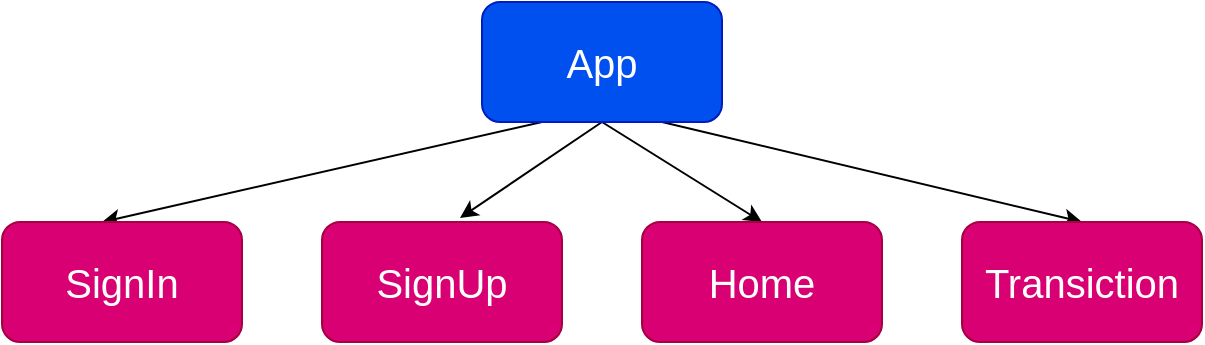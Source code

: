 <mxfile>
    <diagram id="XryNnQvr0pMrzp1kobJq" name="Página-1">
        <mxGraphModel dx="1130" dy="438" grid="1" gridSize="10" guides="1" tooltips="1" connect="1" arrows="1" fold="1" page="1" pageScale="1" pageWidth="850" pageHeight="1100" math="0" shadow="0">
            <root>
                <mxCell id="0"/>
                <mxCell id="1" parent="0"/>
                <mxCell id="6" style="edgeStyle=none;html=1;exitX=0.25;exitY=1;exitDx=0;exitDy=0;entryX=0.417;entryY=0;entryDx=0;entryDy=0;entryPerimeter=0;fontSize=20;" edge="1" parent="1" source="3" target="5">
                    <mxGeometry relative="1" as="geometry"/>
                </mxCell>
                <mxCell id="11" style="edgeStyle=none;html=1;exitX=0.5;exitY=1;exitDx=0;exitDy=0;entryX=0.575;entryY=-0.033;entryDx=0;entryDy=0;entryPerimeter=0;fontSize=20;" edge="1" parent="1" source="3" target="8">
                    <mxGeometry relative="1" as="geometry"/>
                </mxCell>
                <mxCell id="14" style="edgeStyle=none;html=1;exitX=0.5;exitY=1;exitDx=0;exitDy=0;entryX=0.5;entryY=0;entryDx=0;entryDy=0;fontSize=20;" edge="1" parent="1" source="3" target="9">
                    <mxGeometry relative="1" as="geometry"/>
                </mxCell>
                <mxCell id="15" style="edgeStyle=none;html=1;exitX=0.75;exitY=1;exitDx=0;exitDy=0;entryX=0.5;entryY=0;entryDx=0;entryDy=0;fontSize=20;" edge="1" parent="1" source="3" target="10">
                    <mxGeometry relative="1" as="geometry"/>
                </mxCell>
                <mxCell id="3" value="&lt;font style=&quot;font-size: 20px;&quot;&gt;App&lt;/font&gt;" style="whiteSpace=wrap;html=1;fillColor=#0050ef;fontColor=#ffffff;strokeColor=#001DBC;rounded=1;" vertex="1" parent="1">
                    <mxGeometry x="380" y="30" width="120" height="60" as="geometry"/>
                </mxCell>
                <mxCell id="5" value="&lt;font style=&quot;font-size: 20px;&quot;&gt;SignIn&lt;/font&gt;" style="whiteSpace=wrap;html=1;fillColor=#d80073;fontColor=#ffffff;strokeColor=#A50040;rounded=1;" vertex="1" parent="1">
                    <mxGeometry x="140" y="140" width="120" height="60" as="geometry"/>
                </mxCell>
                <mxCell id="8" value="&lt;font style=&quot;font-size: 20px;&quot;&gt;SignUp&lt;/font&gt;" style="whiteSpace=wrap;html=1;fillColor=#d80073;fontColor=#ffffff;strokeColor=#A50040;rounded=1;" vertex="1" parent="1">
                    <mxGeometry x="300" y="140" width="120" height="60" as="geometry"/>
                </mxCell>
                <mxCell id="9" value="&lt;font style=&quot;font-size: 20px;&quot;&gt;Home&lt;/font&gt;" style="whiteSpace=wrap;html=1;fillColor=#d80073;fontColor=#ffffff;strokeColor=#A50040;rounded=1;" vertex="1" parent="1">
                    <mxGeometry x="460" y="140" width="120" height="60" as="geometry"/>
                </mxCell>
                <mxCell id="10" value="&lt;font style=&quot;font-size: 20px;&quot;&gt;Transiction&lt;/font&gt;" style="whiteSpace=wrap;html=1;fillColor=#d80073;fontColor=#ffffff;strokeColor=#A50040;rounded=1;" vertex="1" parent="1">
                    <mxGeometry x="620" y="140" width="120" height="60" as="geometry"/>
                </mxCell>
            </root>
        </mxGraphModel>
    </diagram>
</mxfile>
